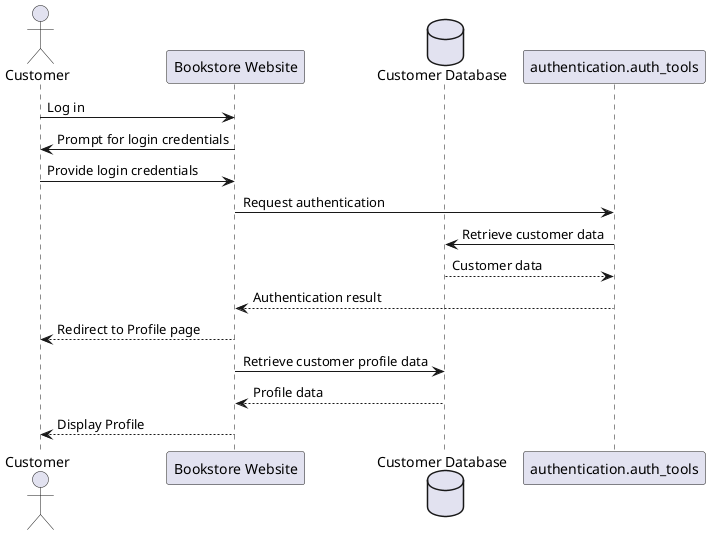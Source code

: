 @startuml
actor Customer
participant "Bookstore Website" as Website
database "Customer Database" as db
participant "authentication.auth_tools" as AuthTools

Customer -> Website: Log in
Website -> Customer: Prompt for login credentials
Customer -> Website: Provide login credentials
Website -> AuthTools: Request authentication
AuthTools -> db: Retrieve customer data
db --> AuthTools: Customer data
AuthTools --> Website: Authentication result
Website --> Customer: Redirect to Profile page
Website -> db: Retrieve customer profile data
db --> Website: Profile data
Website --> Customer: Display Profile
@enduml
